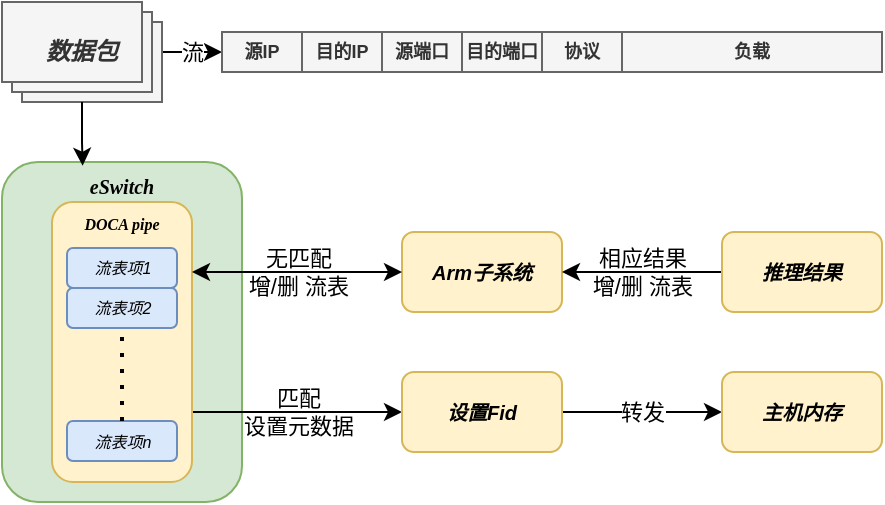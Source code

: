 <mxfile version="22.1.1" type="github">
  <diagram name="第 1 页" id="r4QmuIkt1M2tzLP9n4CH">
    <mxGraphModel dx="698" dy="421" grid="1" gridSize="10" guides="1" tooltips="1" connect="1" arrows="1" fold="1" page="1" pageScale="1" pageWidth="827" pageHeight="1169" math="0" shadow="0">
      <root>
        <mxCell id="0" />
        <mxCell id="1" parent="0" />
        <mxCell id="Lg4Z6j4XolRpocaOgxEr-6" value="&lt;font style=&quot;&quot;&gt;&lt;font style=&quot;font-size: 10px;&quot;&gt;eSwitch&lt;/font&gt;&lt;span style=&quot;font-size: 8px;&quot;&gt;&lt;span style=&quot;font-size: 8px;&quot;&gt;&lt;br style=&quot;font-size: 8px;&quot;&gt;&lt;/span&gt;&lt;/span&gt;&lt;/font&gt;" style="rounded=1;html=1;fillColor=#d5e8d4;strokeColor=#82b366;direction=north;fontStyle=3;verticalAlign=top;horizontal=1;whiteSpace=wrap;fontSize=8;fontFamily=Times New Roman;container=0;" parent="1" vertex="1">
          <mxGeometry x="80" y="240" width="120" height="170" as="geometry" />
        </mxCell>
        <mxCell id="wRFWVKtgAm-JDrn5LpCf-17" value="&lt;i&gt;&lt;b&gt;&lt;font style=&quot;font-size: 10px;&quot;&gt;Arm子系统&lt;/font&gt;&lt;/b&gt;&lt;/i&gt;" style="rounded=1;whiteSpace=wrap;html=1;fillColor=#fff2cc;strokeColor=#d6b656;" vertex="1" parent="1">
          <mxGeometry x="280" y="275" width="80" height="40" as="geometry" />
        </mxCell>
        <mxCell id="wRFWVKtgAm-JDrn5LpCf-42" value="匹配&lt;br&gt;设置元数据" style="edgeStyle=orthogonalEdgeStyle;rounded=0;orthogonalLoop=1;jettySize=auto;html=1;exitX=1;exitY=0.75;exitDx=0;exitDy=0;entryX=0;entryY=0.5;entryDx=0;entryDy=0;labelBackgroundColor=none;" edge="1" parent="1" source="wRFWVKtgAm-JDrn5LpCf-29" target="wRFWVKtgAm-JDrn5LpCf-34">
          <mxGeometry relative="1" as="geometry" />
        </mxCell>
        <mxCell id="wRFWVKtgAm-JDrn5LpCf-29" value="DOCA pipe&lt;br&gt;" style="rounded=1;whiteSpace=wrap;html=1;fontSize=8;fontFamily=Times New Roman;fillColor=#fff2cc;strokeColor=#d6b656;fontStyle=3;verticalAlign=top;" vertex="1" parent="1">
          <mxGeometry x="105" y="260" width="70" height="140" as="geometry" />
        </mxCell>
        <mxCell id="wRFWVKtgAm-JDrn5LpCf-30" value="流表项1" style="rounded=1;whiteSpace=wrap;html=1;fillColor=#dae8fc;strokeColor=#6c8ebf;fontSize=8;fontStyle=2" vertex="1" parent="1">
          <mxGeometry x="112.5" y="283" width="55" height="20" as="geometry" />
        </mxCell>
        <mxCell id="wRFWVKtgAm-JDrn5LpCf-31" value="流表项2" style="rounded=1;whiteSpace=wrap;html=1;fillColor=#dae8fc;strokeColor=#6c8ebf;fontSize=8;fontStyle=2" vertex="1" parent="1">
          <mxGeometry x="112.5" y="303" width="55" height="20" as="geometry" />
        </mxCell>
        <mxCell id="wRFWVKtgAm-JDrn5LpCf-32" value="流表项n" style="rounded=1;whiteSpace=wrap;html=1;fillColor=#dae8fc;strokeColor=#6c8ebf;fontSize=8;fontStyle=2" vertex="1" parent="1">
          <mxGeometry x="112.5" y="369.5" width="55" height="20" as="geometry" />
        </mxCell>
        <mxCell id="wRFWVKtgAm-JDrn5LpCf-33" value="" style="endArrow=none;dashed=1;html=1;dashPattern=1 3;strokeWidth=2;rounded=0;entryX=0.5;entryY=1;entryDx=0;entryDy=0;exitX=0.5;exitY=0;exitDx=0;exitDy=0;" edge="1" parent="1" source="wRFWVKtgAm-JDrn5LpCf-32" target="wRFWVKtgAm-JDrn5LpCf-31">
          <mxGeometry width="50" height="50" relative="1" as="geometry">
            <mxPoint y="416.5" as="sourcePoint" />
            <mxPoint x="50" y="366.5" as="targetPoint" />
          </mxGeometry>
        </mxCell>
        <mxCell id="wRFWVKtgAm-JDrn5LpCf-51" value="转发" style="edgeStyle=orthogonalEdgeStyle;rounded=0;orthogonalLoop=1;jettySize=auto;html=1;" edge="1" parent="1" source="wRFWVKtgAm-JDrn5LpCf-34" target="wRFWVKtgAm-JDrn5LpCf-50">
          <mxGeometry relative="1" as="geometry" />
        </mxCell>
        <mxCell id="wRFWVKtgAm-JDrn5LpCf-34" value="&lt;span style=&quot;font-size: 10px;&quot;&gt;&lt;b&gt;&lt;i&gt;设置Fid&lt;/i&gt;&lt;/b&gt;&lt;/span&gt;" style="rounded=1;whiteSpace=wrap;html=1;fillColor=#fff2cc;strokeColor=#d6b656;" vertex="1" parent="1">
          <mxGeometry x="280" y="345" width="80" height="40" as="geometry" />
        </mxCell>
        <mxCell id="wRFWVKtgAm-JDrn5LpCf-35" value="无匹配&lt;br&gt;增/删 流表" style="endArrow=classic;startArrow=classic;html=1;rounded=0;entryX=0;entryY=0.5;entryDx=0;entryDy=0;labelBackgroundColor=none;exitX=1;exitY=0.25;exitDx=0;exitDy=0;" edge="1" parent="1" source="wRFWVKtgAm-JDrn5LpCf-29" target="wRFWVKtgAm-JDrn5LpCf-17">
          <mxGeometry width="50" height="50" relative="1" as="geometry">
            <mxPoint x="180" y="280" as="sourcePoint" />
            <mxPoint x="310" y="320" as="targetPoint" />
          </mxGeometry>
        </mxCell>
        <mxCell id="wRFWVKtgAm-JDrn5LpCf-52" value="相应结果&lt;br&gt;增/删 流表" style="edgeStyle=orthogonalEdgeStyle;rounded=0;orthogonalLoop=1;jettySize=auto;html=1;labelBackgroundColor=none;" edge="1" parent="1" source="wRFWVKtgAm-JDrn5LpCf-48" target="wRFWVKtgAm-JDrn5LpCf-17">
          <mxGeometry relative="1" as="geometry" />
        </mxCell>
        <mxCell id="wRFWVKtgAm-JDrn5LpCf-48" value="&lt;i&gt;&lt;b&gt;&lt;font style=&quot;font-size: 10px;&quot;&gt;推理结果&lt;/font&gt;&lt;/b&gt;&lt;/i&gt;" style="rounded=1;whiteSpace=wrap;html=1;fillColor=#fff2cc;strokeColor=#d6b656;" vertex="1" parent="1">
          <mxGeometry x="440" y="275" width="80" height="40" as="geometry" />
        </mxCell>
        <mxCell id="wRFWVKtgAm-JDrn5LpCf-50" value="&lt;span style=&quot;font-size: 10px;&quot;&gt;&lt;b&gt;&lt;i&gt;主机内存&lt;/i&gt;&lt;/b&gt;&lt;/span&gt;" style="rounded=1;whiteSpace=wrap;html=1;fillColor=#fff2cc;strokeColor=#d6b656;" vertex="1" parent="1">
          <mxGeometry x="440" y="345" width="80" height="40" as="geometry" />
        </mxCell>
        <mxCell id="wRFWVKtgAm-JDrn5LpCf-176" value="流" style="edgeStyle=orthogonalEdgeStyle;rounded=0;orthogonalLoop=1;jettySize=auto;html=1;entryX=0;entryY=0.5;entryDx=0;entryDy=0;" edge="1" parent="1" source="wRFWVKtgAm-JDrn5LpCf-167" target="wRFWVKtgAm-JDrn5LpCf-168">
          <mxGeometry relative="1" as="geometry" />
        </mxCell>
        <mxCell id="wRFWVKtgAm-JDrn5LpCf-167" value="数据包" style="verticalLabelPosition=middle;verticalAlign=middle;html=1;shape=mxgraph.basic.layered_rect;dx=10;outlineConnect=0;whiteSpace=wrap;horizontal=1;fontStyle=3;labelPosition=center;align=center;fontFamily=Times New Roman;fillColor=#f5f5f5;fontColor=#333333;strokeColor=#666666;container=0;" vertex="1" parent="1">
          <mxGeometry x="80" y="160" width="80" height="50" as="geometry" />
        </mxCell>
        <mxCell id="wRFWVKtgAm-JDrn5LpCf-168" value="源IP" style="rounded=0;whiteSpace=wrap;html=1;fillColor=#f5f5f5;strokeColor=#666666;fontColor=#333333;fontSize=9;fontStyle=1" vertex="1" parent="1">
          <mxGeometry x="190" y="175" width="40" height="20" as="geometry" />
        </mxCell>
        <mxCell id="wRFWVKtgAm-JDrn5LpCf-169" value="目的IP" style="rounded=0;whiteSpace=wrap;html=1;fillColor=#f5f5f5;strokeColor=#666666;fontColor=#333333;fontSize=9;fontStyle=1" vertex="1" parent="1">
          <mxGeometry x="230" y="175" width="40" height="20" as="geometry" />
        </mxCell>
        <mxCell id="wRFWVKtgAm-JDrn5LpCf-170" value="源端口" style="rounded=0;whiteSpace=wrap;html=1;fillColor=#f5f5f5;strokeColor=#666666;fontColor=#333333;fontSize=9;fontStyle=1" vertex="1" parent="1">
          <mxGeometry x="270" y="175" width="40" height="20" as="geometry" />
        </mxCell>
        <mxCell id="wRFWVKtgAm-JDrn5LpCf-171" value="目的端口" style="rounded=0;whiteSpace=wrap;html=1;fillColor=#f5f5f5;strokeColor=#666666;fontColor=#333333;fontSize=9;fontStyle=1" vertex="1" parent="1">
          <mxGeometry x="310" y="175" width="40" height="20" as="geometry" />
        </mxCell>
        <mxCell id="wRFWVKtgAm-JDrn5LpCf-172" value="协议" style="rounded=0;whiteSpace=wrap;html=1;fillColor=#f5f5f5;strokeColor=#666666;fontColor=#333333;fontSize=9;fontStyle=1" vertex="1" parent="1">
          <mxGeometry x="350" y="175" width="40" height="20" as="geometry" />
        </mxCell>
        <mxCell id="wRFWVKtgAm-JDrn5LpCf-173" value="负载" style="rounded=0;whiteSpace=wrap;html=1;fillColor=#f5f5f5;strokeColor=#666666;fontColor=#333333;fontSize=9;fontStyle=1" vertex="1" parent="1">
          <mxGeometry x="390" y="175" width="130" height="20" as="geometry" />
        </mxCell>
        <mxCell id="wRFWVKtgAm-JDrn5LpCf-177" style="edgeStyle=orthogonalEdgeStyle;rounded=0;orthogonalLoop=1;jettySize=auto;html=1;entryX=0.989;entryY=0.336;entryDx=0;entryDy=0;entryPerimeter=0;" edge="1" parent="1" source="wRFWVKtgAm-JDrn5LpCf-167" target="Lg4Z6j4XolRpocaOgxEr-6">
          <mxGeometry relative="1" as="geometry" />
        </mxCell>
      </root>
    </mxGraphModel>
  </diagram>
</mxfile>
